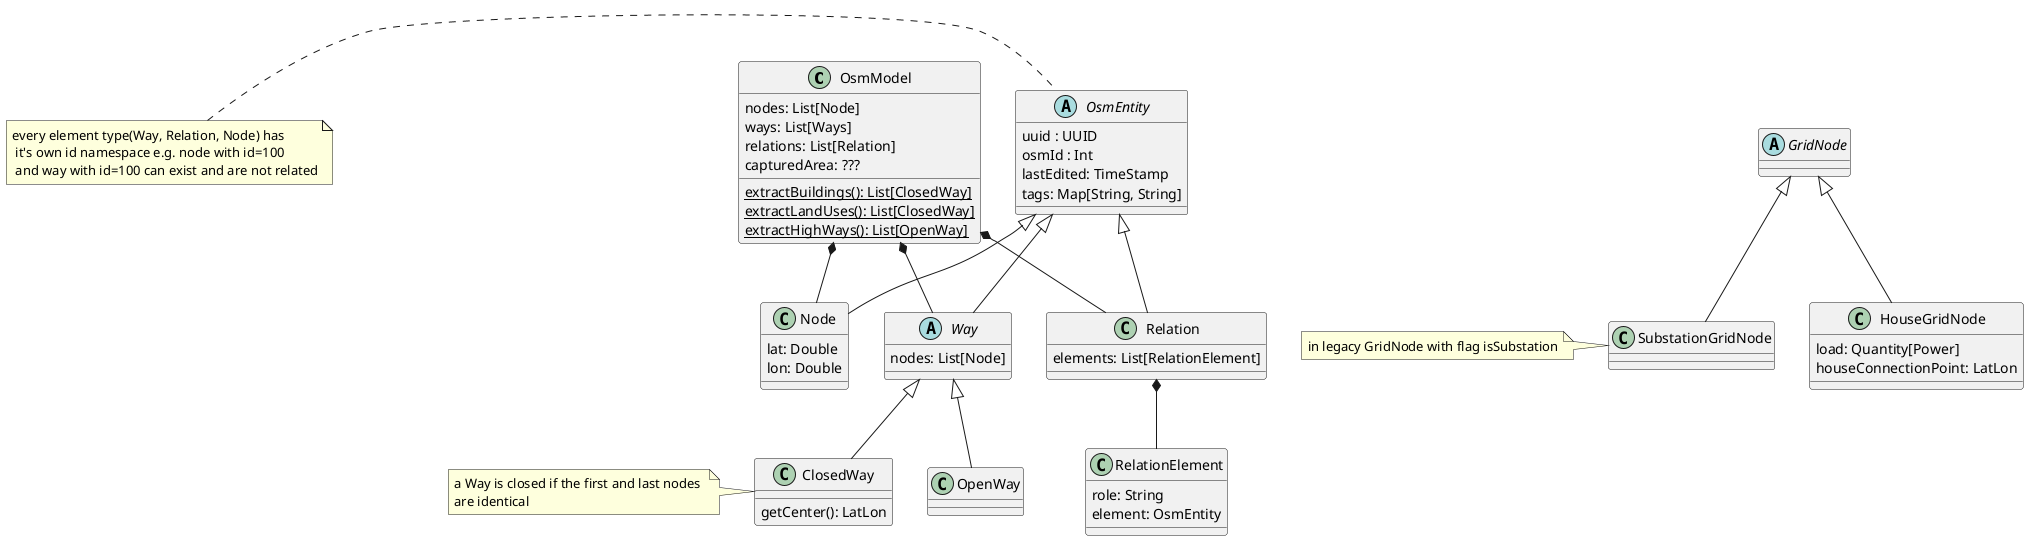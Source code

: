 @startuml

class OsmModel {
    nodes: List[Node]
    ways: List[Ways]
    relations: List[Relation]
    capturedArea: ???
    {static} extractBuildings(): List[ClosedWay]
    {static} extractLandUses(): List[ClosedWay]
    {static} extractHighWays(): List[OpenWay]
}
note left of OsmModel::"getHighWays(): List[OpenWay]"
    If roundabouts are closed ways this might not work
end note

abstract Class OsmEntity {
    uuid : UUID
    osmId : Int
    lastEdited: TimeStamp
    tags: Map[String, String]
}
note left: every element type(Way, Relation, Node) has \n it's own id namespace e.g. node with id=100 \n and way with id=100 can exist and are not related


Class Node {
    lat: Double
    lon: Double
}

abstract Class Way {
    nodes: List[Node]
}

Class OpenWay {
}

Class ClosedWay {
getCenter(): LatLon
}
note left: a Way is closed if the first and last nodes \nare identical

Class Relation {
    elements: List[RelationElement]
}

Class RelationElement {
    role: String
    element: OsmEntity
}

abstract Class GridNode {
}

Class HouseGridNode {
    load: Quantity[Power]
    houseConnectionPoint: LatLon
}

Class SubstationGridNode {
}
note left: in legacy GridNode with flag isSubstation

OsmModel *-- Node
OsmModel *-- Way
OsmModel *-- Relation
OsmEntity <|-- Node
OsmEntity <|-- Way
OsmEntity <|-- Relation
Relation *-- RelationElement
Way <|-- OpenWay
Way <|-- ClosedWay
GridNode <|-- HouseGridNode
GridNode <|-- SubstationGridNode


@enduml